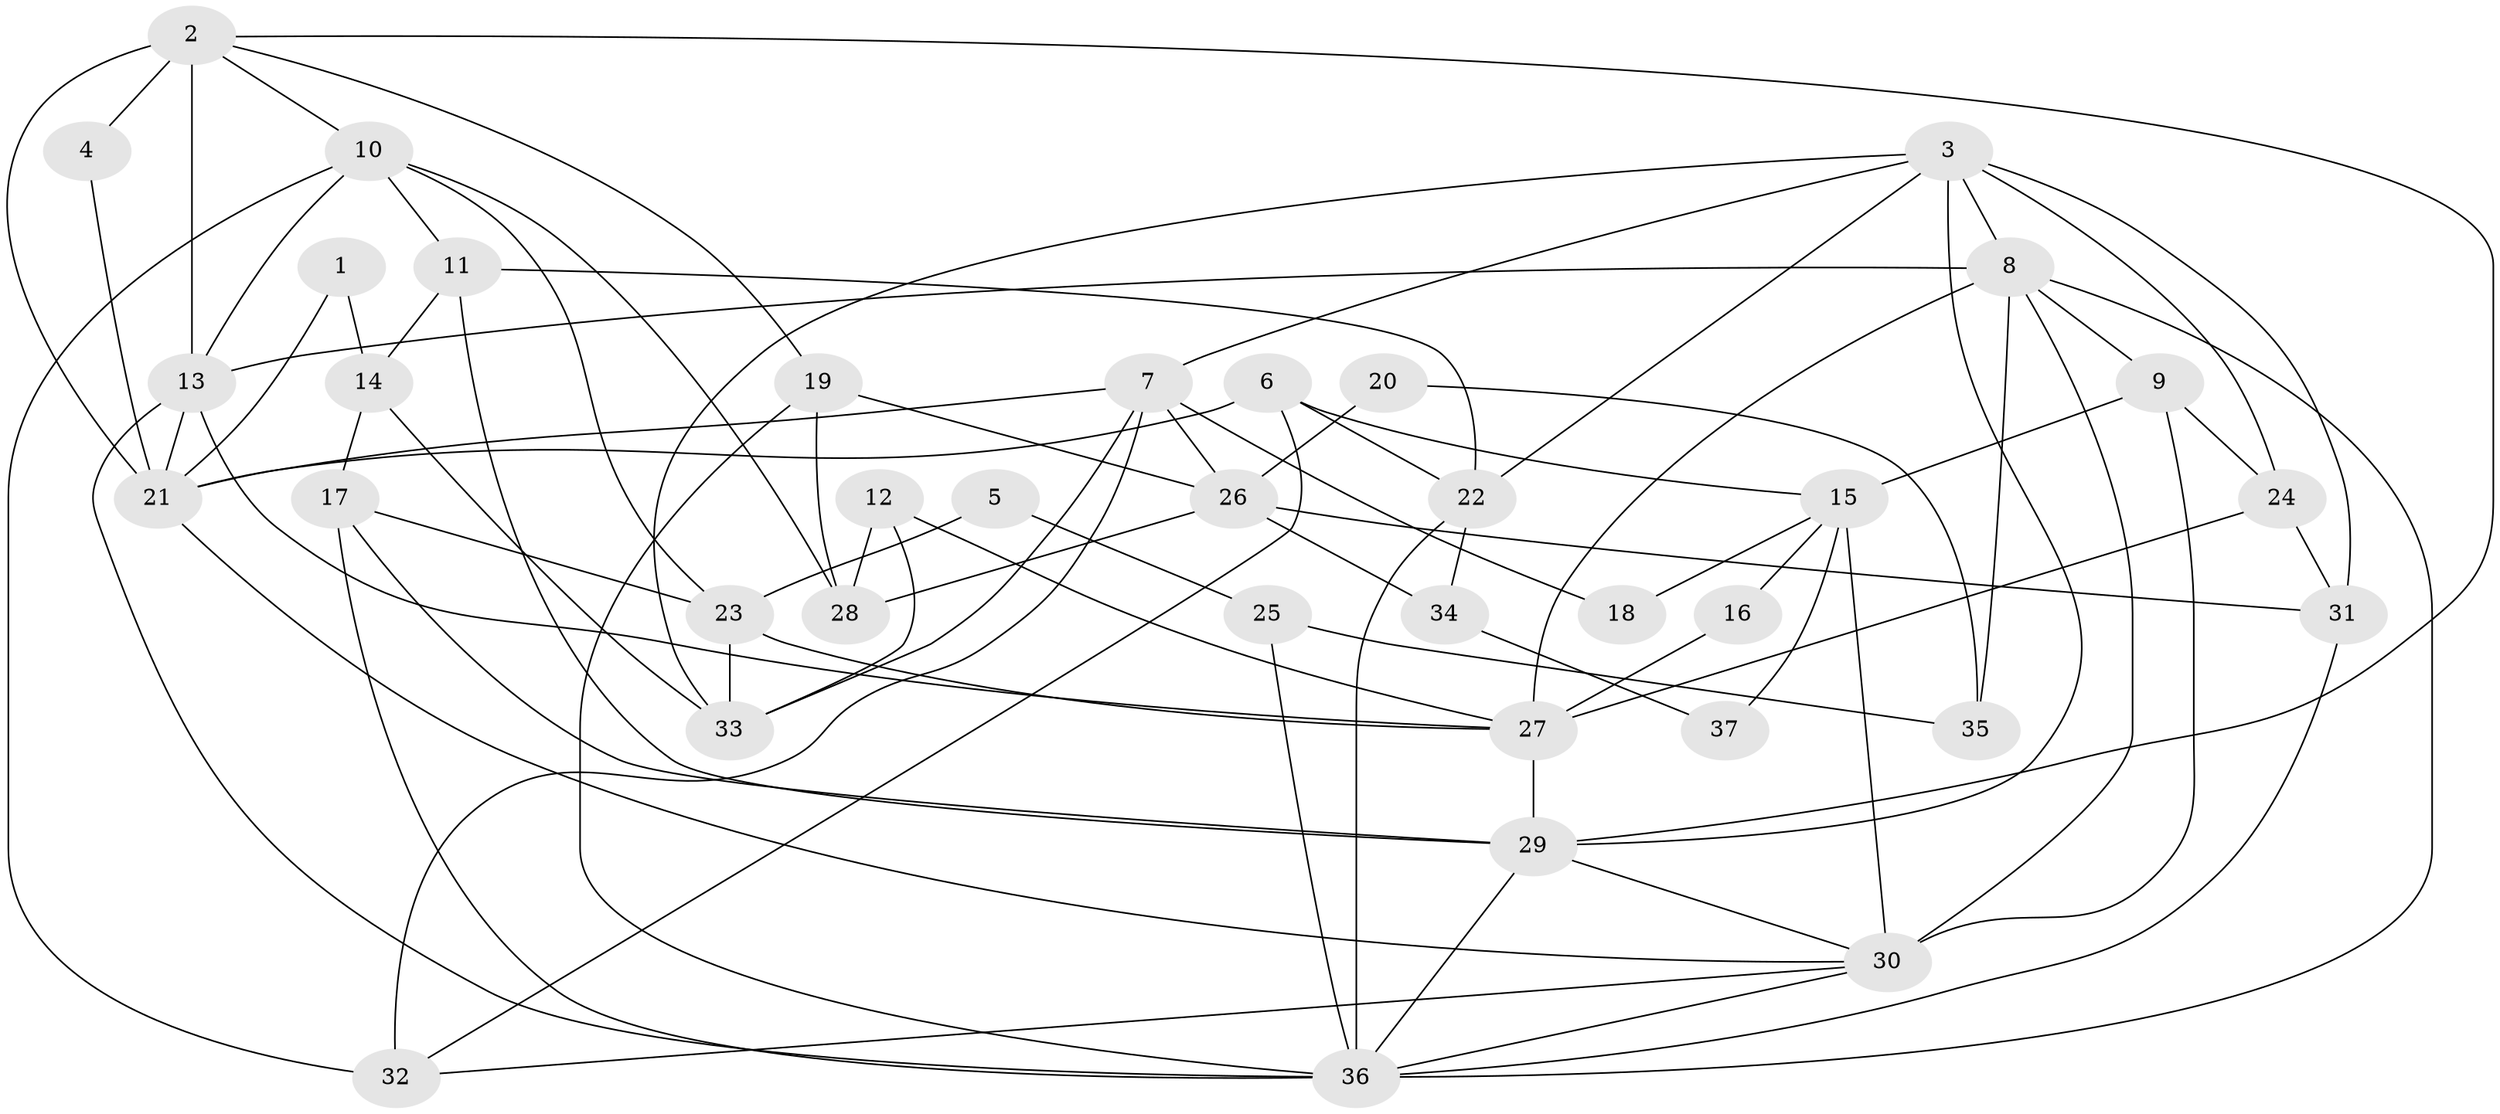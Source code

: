 // original degree distribution, {4: 0.3114754098360656, 2: 0.16393442622950818, 6: 0.09836065573770492, 3: 0.19672131147540983, 7: 0.04918032786885246, 5: 0.18032786885245902}
// Generated by graph-tools (version 1.1) at 2025/36/03/04/25 23:36:59]
// undirected, 37 vertices, 84 edges
graph export_dot {
  node [color=gray90,style=filled];
  1;
  2;
  3;
  4;
  5;
  6;
  7;
  8;
  9;
  10;
  11;
  12;
  13;
  14;
  15;
  16;
  17;
  18;
  19;
  20;
  21;
  22;
  23;
  24;
  25;
  26;
  27;
  28;
  29;
  30;
  31;
  32;
  33;
  34;
  35;
  36;
  37;
  1 -- 14 [weight=1.0];
  1 -- 21 [weight=1.0];
  2 -- 4 [weight=1.0];
  2 -- 10 [weight=1.0];
  2 -- 13 [weight=2.0];
  2 -- 19 [weight=1.0];
  2 -- 21 [weight=1.0];
  2 -- 29 [weight=1.0];
  3 -- 7 [weight=1.0];
  3 -- 8 [weight=1.0];
  3 -- 22 [weight=1.0];
  3 -- 24 [weight=2.0];
  3 -- 29 [weight=1.0];
  3 -- 31 [weight=1.0];
  3 -- 33 [weight=1.0];
  4 -- 21 [weight=1.0];
  5 -- 23 [weight=2.0];
  5 -- 25 [weight=1.0];
  6 -- 15 [weight=1.0];
  6 -- 21 [weight=1.0];
  6 -- 22 [weight=1.0];
  6 -- 32 [weight=1.0];
  7 -- 18 [weight=1.0];
  7 -- 21 [weight=1.0];
  7 -- 26 [weight=1.0];
  7 -- 32 [weight=1.0];
  7 -- 33 [weight=1.0];
  8 -- 9 [weight=1.0];
  8 -- 13 [weight=1.0];
  8 -- 27 [weight=1.0];
  8 -- 30 [weight=1.0];
  8 -- 35 [weight=1.0];
  8 -- 36 [weight=1.0];
  9 -- 15 [weight=1.0];
  9 -- 24 [weight=2.0];
  9 -- 30 [weight=1.0];
  10 -- 11 [weight=1.0];
  10 -- 13 [weight=1.0];
  10 -- 23 [weight=1.0];
  10 -- 28 [weight=1.0];
  10 -- 32 [weight=1.0];
  11 -- 14 [weight=1.0];
  11 -- 22 [weight=1.0];
  11 -- 29 [weight=1.0];
  12 -- 27 [weight=1.0];
  12 -- 28 [weight=1.0];
  12 -- 33 [weight=1.0];
  13 -- 21 [weight=1.0];
  13 -- 27 [weight=1.0];
  13 -- 36 [weight=1.0];
  14 -- 17 [weight=2.0];
  14 -- 33 [weight=1.0];
  15 -- 16 [weight=1.0];
  15 -- 18 [weight=1.0];
  15 -- 30 [weight=3.0];
  15 -- 37 [weight=1.0];
  16 -- 27 [weight=1.0];
  17 -- 23 [weight=1.0];
  17 -- 29 [weight=1.0];
  17 -- 36 [weight=1.0];
  19 -- 26 [weight=1.0];
  19 -- 28 [weight=1.0];
  19 -- 36 [weight=1.0];
  20 -- 26 [weight=2.0];
  20 -- 35 [weight=1.0];
  21 -- 30 [weight=1.0];
  22 -- 34 [weight=2.0];
  22 -- 36 [weight=2.0];
  23 -- 27 [weight=1.0];
  23 -- 33 [weight=1.0];
  24 -- 27 [weight=2.0];
  24 -- 31 [weight=1.0];
  25 -- 35 [weight=1.0];
  25 -- 36 [weight=1.0];
  26 -- 28 [weight=1.0];
  26 -- 31 [weight=2.0];
  26 -- 34 [weight=2.0];
  27 -- 29 [weight=1.0];
  29 -- 30 [weight=1.0];
  29 -- 36 [weight=1.0];
  30 -- 32 [weight=1.0];
  30 -- 36 [weight=1.0];
  31 -- 36 [weight=1.0];
  34 -- 37 [weight=1.0];
}
